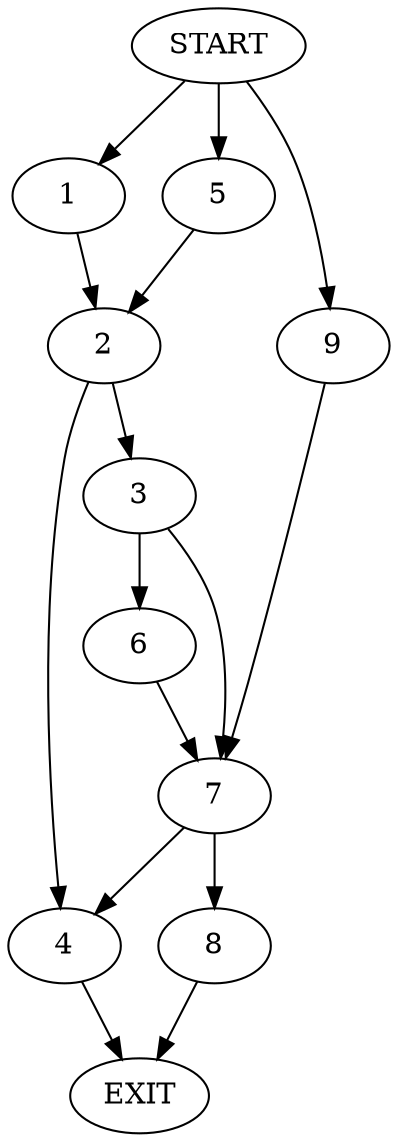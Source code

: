 digraph {
0 [label="START"]
10 [label="EXIT"]
0 -> 1
1 -> 2
2 -> 3
2 -> 4
0 -> 5
5 -> 2
3 -> 6
3 -> 7
4 -> 10
6 -> 7
7 -> 4
7 -> 8
0 -> 9
9 -> 7
8 -> 10
}

